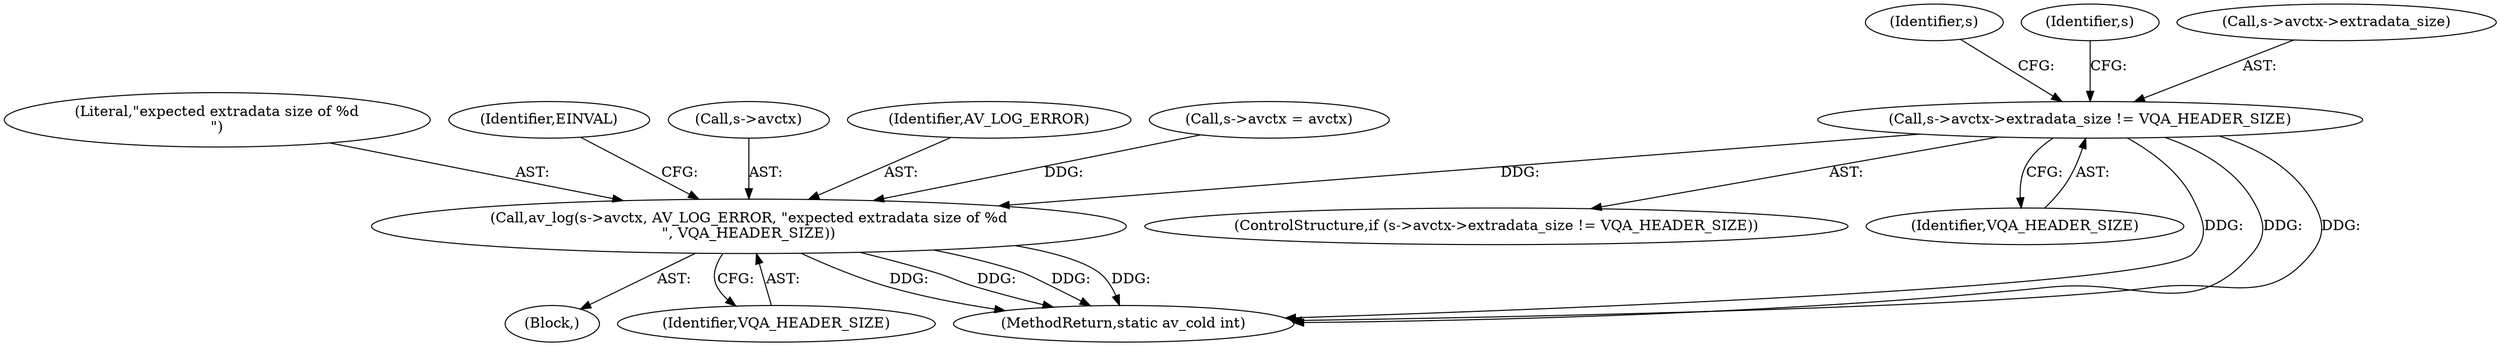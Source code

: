 digraph "0_FFmpeg_02f909dc24b1f05cfbba75077c7707b905e63cd2@pointer" {
"1000131" [label="(Call,s->avctx->extradata_size != VQA_HEADER_SIZE)"];
"1000139" [label="(Call,av_log(s->avctx, AV_LOG_ERROR, \"expected extradata size of %d\n\", VQA_HEADER_SIZE))"];
"1000141" [label="(Identifier,s)"];
"1000144" [label="(Literal,\"expected extradata size of %d\n\")"];
"1000148" [label="(Identifier,EINVAL)"];
"1000140" [label="(Call,s->avctx)"];
"1000131" [label="(Call,s->avctx->extradata_size != VQA_HEADER_SIZE)"];
"1000130" [label="(ControlStructure,if (s->avctx->extradata_size != VQA_HEADER_SIZE))"];
"1000139" [label="(Call,av_log(s->avctx, AV_LOG_ERROR, \"expected extradata size of %d\n\", VQA_HEADER_SIZE))"];
"1000143" [label="(Identifier,AV_LOG_ERROR)"];
"1000137" [label="(Identifier,VQA_HEADER_SIZE)"];
"1000120" [label="(Call,s->avctx = avctx)"];
"1000138" [label="(Block,)"];
"1000145" [label="(Identifier,VQA_HEADER_SIZE)"];
"1000151" [label="(Identifier,s)"];
"1000132" [label="(Call,s->avctx->extradata_size)"];
"1000484" [label="(MethodReturn,static av_cold int)"];
"1000131" -> "1000130"  [label="AST: "];
"1000131" -> "1000137"  [label="CFG: "];
"1000132" -> "1000131"  [label="AST: "];
"1000137" -> "1000131"  [label="AST: "];
"1000141" -> "1000131"  [label="CFG: "];
"1000151" -> "1000131"  [label="CFG: "];
"1000131" -> "1000484"  [label="DDG: "];
"1000131" -> "1000484"  [label="DDG: "];
"1000131" -> "1000484"  [label="DDG: "];
"1000131" -> "1000139"  [label="DDG: "];
"1000139" -> "1000138"  [label="AST: "];
"1000139" -> "1000145"  [label="CFG: "];
"1000140" -> "1000139"  [label="AST: "];
"1000143" -> "1000139"  [label="AST: "];
"1000144" -> "1000139"  [label="AST: "];
"1000145" -> "1000139"  [label="AST: "];
"1000148" -> "1000139"  [label="CFG: "];
"1000139" -> "1000484"  [label="DDG: "];
"1000139" -> "1000484"  [label="DDG: "];
"1000139" -> "1000484"  [label="DDG: "];
"1000139" -> "1000484"  [label="DDG: "];
"1000120" -> "1000139"  [label="DDG: "];
}

